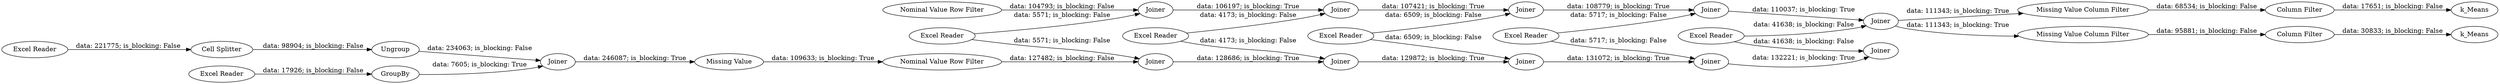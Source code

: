 digraph {
	"-819287531882994883_14" [label="Excel Reader"]
	"-819287531882994883_16" [label="Excel Reader"]
	"-819287531882994883_15" [label="Excel Reader"]
	"-819287531882994883_17" [label="Excel Reader"]
	"-819287531882994883_21" [label=Joiner]
	"-8470430756648146290_37" [label="Column Filter"]
	"-8470430756648146290_6" [label=Ungroup]
	"-8470430756648146290_1" [label="Excel Reader"]
	"-8470430756648146290_4" [label="Cell Splitter"]
	"-819287531882994883_28" [label=Joiner]
	"-8470430756648146290_3" [label="Excel Reader"]
	"-819287531882994883_25" [label=Joiner]
	"-819287531882994883_24" [label=Joiner]
	"-8470430756648146290_35" [label="Missing Value Column Filter"]
	"-8470430756648146290_36" [label=k_Means]
	"-819287531882994883_29" [label=Joiner]
	"-819287531882994883_26" [label=Joiner]
	"-8470430756648146290_34" [label=k_Means]
	"-819287531882994883_18" [label="Excel Reader"]
	"-819287531882994883_27" [label=Joiner]
	"-819287531882994883_11" [label="Nominal Value Row Filter"]
	"-819287531882994883_23" [label=Joiner]
	"-8470430756648146290_8" [label=Joiner]
	"-8470430756648146290_33" [label="Column Filter"]
	"-819287531882994883_10" [label="Nominal Value Row Filter"]
	"-8470430756648146290_9" [label="Missing Value"]
	"-819287531882994883_22" [label=Joiner]
	"-8470430756648146290_32" [label="Missing Value Column Filter"]
	"-819287531882994883_19" [label=Joiner]
	"-8470430756648146290_7" [label=GroupBy]
	"-819287531882994883_16" -> "-819287531882994883_21" [label="data: 5571; is_blocking: False"]
	"-819287531882994883_23" -> "-819287531882994883_25" [label="data: 107421; is_blocking: True"]
	"-8470430756648146290_8" -> "-8470430756648146290_9" [label="data: 246087; is_blocking: True"]
	"-8470430756648146290_9" -> "-819287531882994883_10" [label="data: 109633; is_blocking: True"]
	"-819287531882994883_10" -> "-819287531882994883_21" [label="data: 127482; is_blocking: False"]
	"-819287531882994883_18" -> "-819287531882994883_26" [label="data: 5717; is_blocking: False"]
	"-8470430756648146290_1" -> "-8470430756648146290_4" [label="data: 221775; is_blocking: False"]
	"-8470430756648146290_3" -> "-8470430756648146290_7" [label="data: 17926; is_blocking: False"]
	"-8470430756648146290_33" -> "-8470430756648146290_34" [label="data: 30833; is_blocking: False"]
	"-819287531882994883_29" -> "-8470430756648146290_35" [label="data: 111343; is_blocking: True"]
	"-819287531882994883_27" -> "-819287531882994883_29" [label="data: 110037; is_blocking: True"]
	"-819287531882994883_14" -> "-819287531882994883_22" [label="data: 4173; is_blocking: False"]
	"-819287531882994883_17" -> "-819287531882994883_29" [label="data: 41638; is_blocking: False"]
	"-819287531882994883_22" -> "-819287531882994883_24" [label="data: 129872; is_blocking: True"]
	"-819287531882994883_16" -> "-819287531882994883_19" [label="data: 5571; is_blocking: False"]
	"-8470430756648146290_32" -> "-8470430756648146290_33" [label="data: 95881; is_blocking: False"]
	"-819287531882994883_25" -> "-819287531882994883_27" [label="data: 108779; is_blocking: True"]
	"-819287531882994883_17" -> "-819287531882994883_28" [label="data: 41638; is_blocking: False"]
	"-819287531882994883_14" -> "-819287531882994883_23" [label="data: 4173; is_blocking: False"]
	"-819287531882994883_21" -> "-819287531882994883_22" [label="data: 128686; is_blocking: True"]
	"-819287531882994883_24" -> "-819287531882994883_26" [label="data: 131072; is_blocking: True"]
	"-8470430756648146290_4" -> "-8470430756648146290_6" [label="data: 98904; is_blocking: False"]
	"-8470430756648146290_37" -> "-8470430756648146290_36" [label="data: 17651; is_blocking: False"]
	"-8470430756648146290_35" -> "-8470430756648146290_37" [label="data: 68534; is_blocking: False"]
	"-819287531882994883_19" -> "-819287531882994883_23" [label="data: 106197; is_blocking: True"]
	"-819287531882994883_18" -> "-819287531882994883_27" [label="data: 5717; is_blocking: False"]
	"-819287531882994883_29" -> "-8470430756648146290_32" [label="data: 111343; is_blocking: True"]
	"-819287531882994883_11" -> "-819287531882994883_19" [label="data: 104793; is_blocking: False"]
	"-819287531882994883_15" -> "-819287531882994883_25" [label="data: 6509; is_blocking: False"]
	"-8470430756648146290_7" -> "-8470430756648146290_8" [label="data: 7605; is_blocking: True"]
	"-819287531882994883_15" -> "-819287531882994883_24" [label="data: 6509; is_blocking: False"]
	"-819287531882994883_26" -> "-819287531882994883_28" [label="data: 132221; is_blocking: True"]
	"-8470430756648146290_6" -> "-8470430756648146290_8" [label="data: 234063; is_blocking: False"]
	rankdir=LR
}
